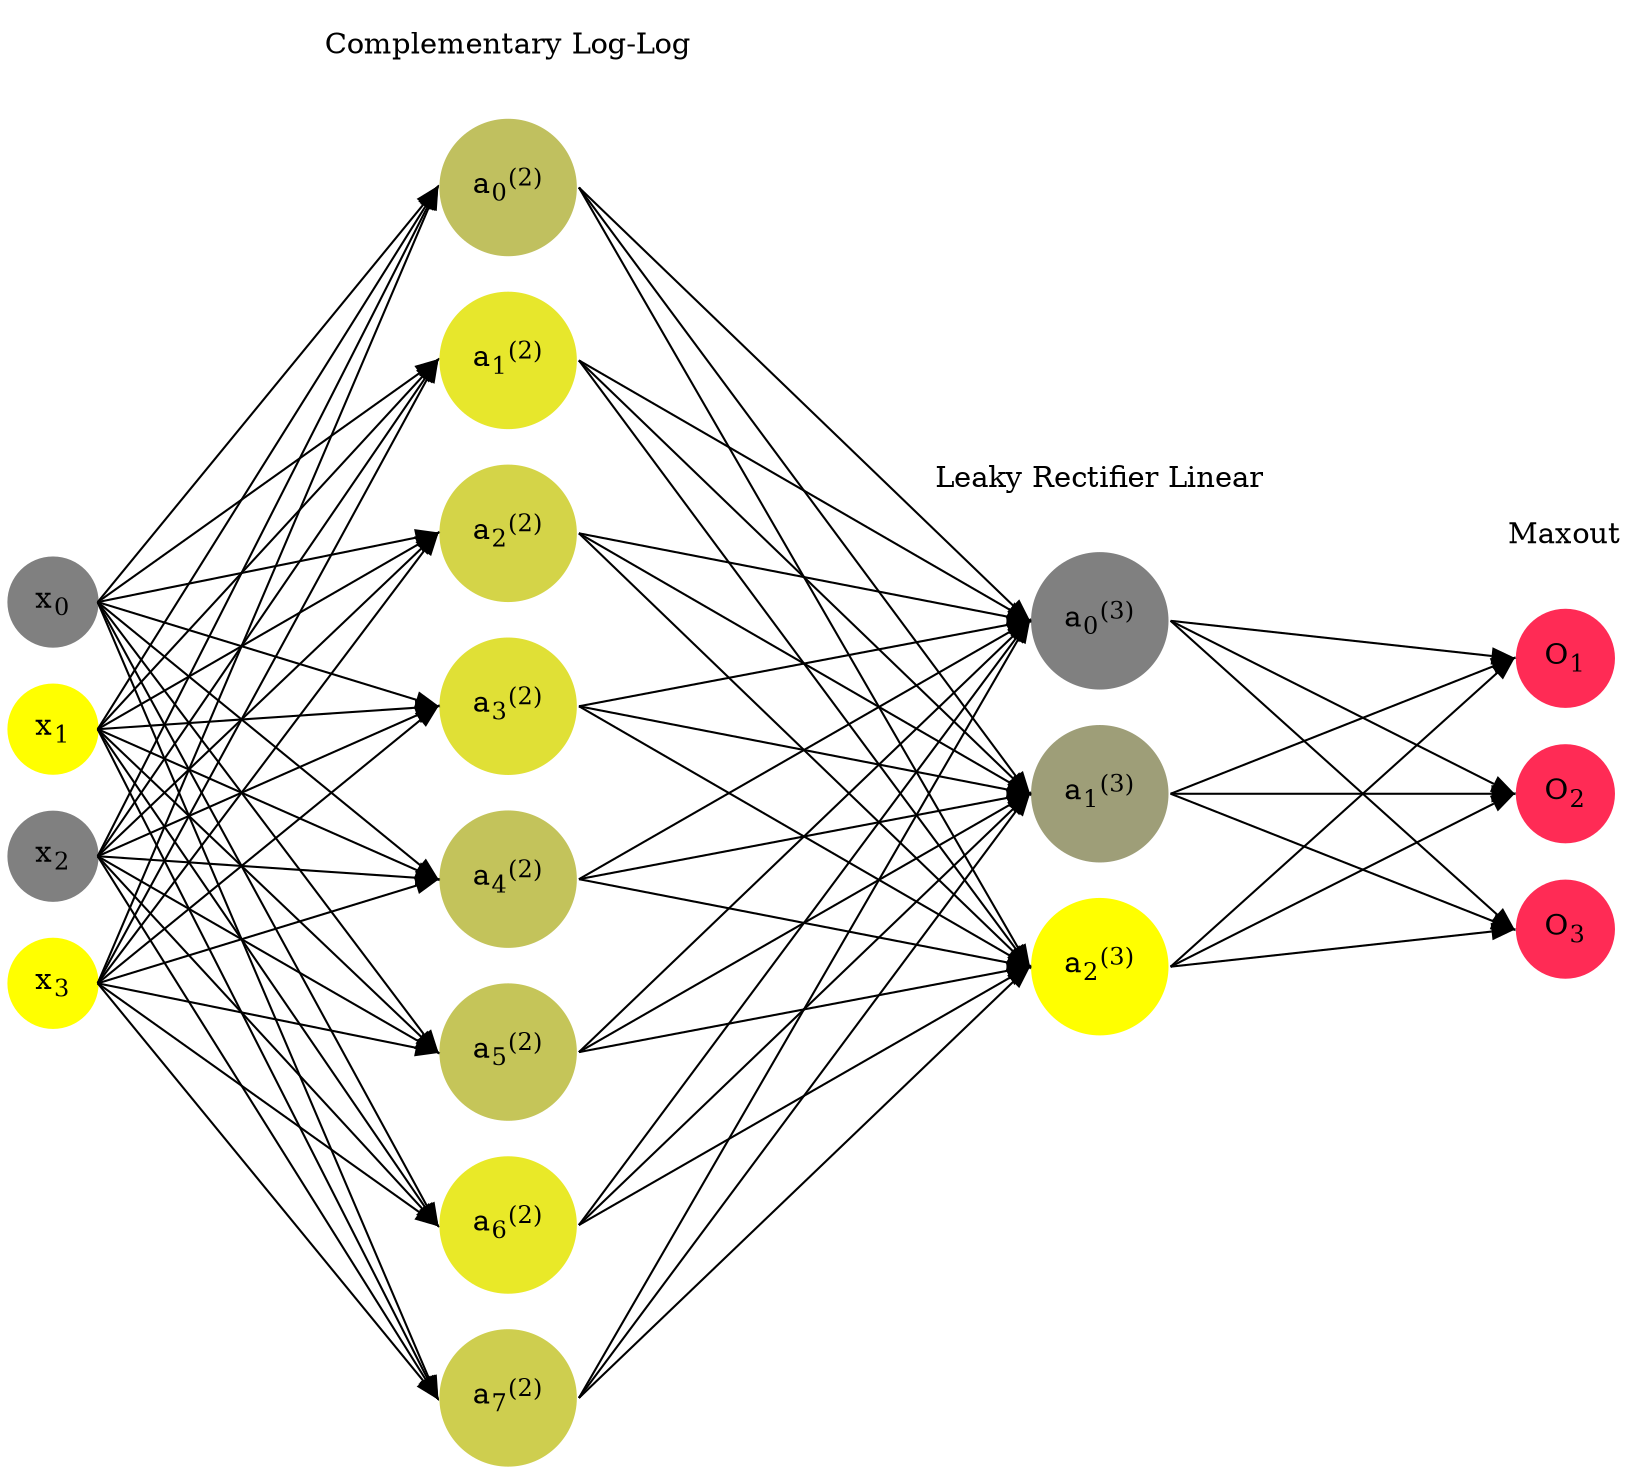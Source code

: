 digraph G {
	rankdir = LR;
	splines=false;
	edge[style=invis];
	ranksep= 1.4;
	{
	node [shape=circle, color="0.1667, 0.0, 0.5", style=filled, fillcolor="0.1667, 0.0, 0.5"];
	x0 [label=<x<sub>0</sub>>];
	}
	{
	node [shape=circle, color="0.1667, 1.0, 1.0", style=filled, fillcolor="0.1667, 1.0, 1.0"];
	x1 [label=<x<sub>1</sub>>];
	}
	{
	node [shape=circle, color="0.1667, 0.0, 0.5", style=filled, fillcolor="0.1667, 0.0, 0.5"];
	x2 [label=<x<sub>2</sub>>];
	}
	{
	node [shape=circle, color="0.1667, 1.0, 1.0", style=filled, fillcolor="0.1667, 1.0, 1.0"];
	x3 [label=<x<sub>3</sub>>];
	}
	{
	node [shape=circle, color="0.1667, 0.503289, 0.751644", style=filled, fillcolor="0.1667, 0.503289, 0.751644"];
	a02 [label=<a<sub>0</sub><sup>(2)</sup>>];
	}
	{
	node [shape=circle, color="0.1667, 0.806357, 0.903179", style=filled, fillcolor="0.1667, 0.806357, 0.903179"];
	a12 [label=<a<sub>1</sub><sup>(2)</sup>>];
	}
	{
	node [shape=circle, color="0.1667, 0.659945, 0.829972", style=filled, fillcolor="0.1667, 0.659945, 0.829972"];
	a22 [label=<a<sub>2</sub><sup>(2)</sup>>];
	}
	{
	node [shape=circle, color="0.1667, 0.755963, 0.877981", style=filled, fillcolor="0.1667, 0.755963, 0.877981"];
	a32 [label=<a<sub>3</sub><sup>(2)</sup>>];
	}
	{
	node [shape=circle, color="0.1667, 0.530694, 0.765347", style=filled, fillcolor="0.1667, 0.530694, 0.765347"];
	a42 [label=<a<sub>4</sub><sup>(2)</sup>>];
	}
	{
	node [shape=circle, color="0.1667, 0.546537, 0.773268", style=filled, fillcolor="0.1667, 0.546537, 0.773268"];
	a52 [label=<a<sub>5</sub><sup>(2)</sup>>];
	}
	{
	node [shape=circle, color="0.1667, 0.827233, 0.913616", style=filled, fillcolor="0.1667, 0.827233, 0.913616"];
	a62 [label=<a<sub>6</sub><sup>(2)</sup>>];
	}
	{
	node [shape=circle, color="0.1667, 0.615582, 0.807791", style=filled, fillcolor="0.1667, 0.615582, 0.807791"];
	a72 [label=<a<sub>7</sub><sup>(2)</sup>>];
	}
	{
	node [shape=circle, color="0.1667, 0.000589, 0.500295", style=filled, fillcolor="0.1667, 0.000589, 0.500295"];
	a03 [label=<a<sub>0</sub><sup>(3)</sup>>];
	}
	{
	node [shape=circle, color="0.1667, 0.235350, 0.617675", style=filled, fillcolor="0.1667, 0.235350, 0.617675"];
	a13 [label=<a<sub>1</sub><sup>(3)</sup>>];
	}
	{
	node [shape=circle, color="0.1667, 1.653135, 1.326567", style=filled, fillcolor="0.1667, 1.653135, 1.326567"];
	a23 [label=<a<sub>2</sub><sup>(3)</sup>>];
	}
	{
	node [shape=circle, color="0.9667, 0.83, 1.0", style=filled, fillcolor="0.9667, 0.83, 1.0"];
	O1 [label=<O<sub>1</sub>>];
	}
	{
	node [shape=circle, color="0.9667, 0.83, 1.0", style=filled, fillcolor="0.9667, 0.83, 1.0"];
	O2 [label=<O<sub>2</sub>>];
	}
	{
	node [shape=circle, color="0.9667, 0.83, 1.0", style=filled, fillcolor="0.9667, 0.83, 1.0"];
	O3 [label=<O<sub>3</sub>>];
	}
	{
	rank=same;
	x0->x1->x2->x3;
	}
	{
	rank=same;
	a02->a12->a22->a32->a42->a52->a62->a72;
	}
	{
	rank=same;
	a03->a13->a23;
	}
	{
	rank=same;
	O1->O2->O3;
	}
	l1 [shape=plaintext,label="Complementary Log-Log"];
	l1->a02;
	{rank=same; l1;a02};
	l2 [shape=plaintext,label="Leaky Rectifier Linear"];
	l2->a03;
	{rank=same; l2;a03};
	l3 [shape=plaintext,label="Maxout"];
	l3->O1;
	{rank=same; l3;O1};
edge[style=solid, tailport=e, headport=w];
	{x0;x1;x2;x3} -> {a02;a12;a22;a32;a42;a52;a62;a72};
	{a02;a12;a22;a32;a42;a52;a62;a72} -> {a03;a13;a23};
	{a03;a13;a23} -> {O1,O2,O3};
}